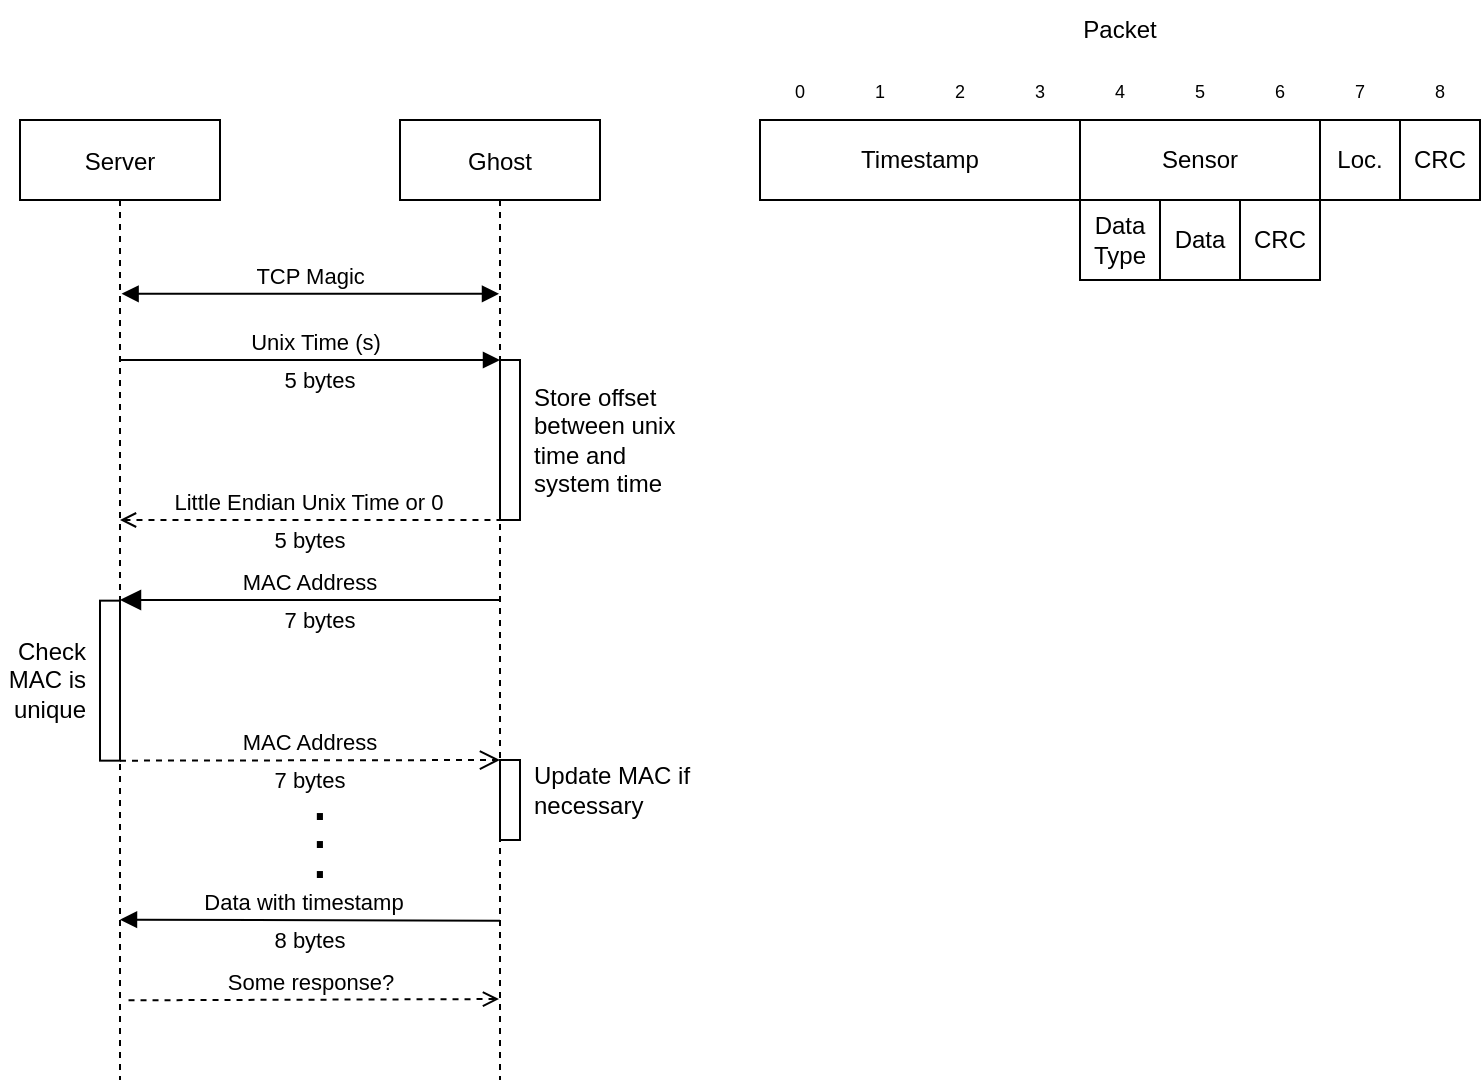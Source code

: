 <mxfile version="20.0.3" type="device"><diagram id="kgpKYQtTHZ0yAKxKKP6v" name="Page-1"><mxGraphModel dx="781" dy="445" grid="1" gridSize="10" guides="1" tooltips="1" connect="1" arrows="1" fold="1" page="1" pageScale="1" pageWidth="850" pageHeight="1100" math="0" shadow="0"><root><mxCell id="0"/><mxCell id="1" parent="0"/><mxCell id="3nuBFxr9cyL0pnOWT2aG-1" value="Server" style="shape=umlLifeline;perimeter=lifelinePerimeter;container=1;collapsible=0;recursiveResize=0;rounded=0;shadow=0;strokeWidth=1;" parent="1" vertex="1"><mxGeometry x="110" y="80" width="100" height="480" as="geometry"/></mxCell><mxCell id="0I91-AwzDijTiOHRV3wq-15" value="" style="points=[];perimeter=orthogonalPerimeter;rounded=0;shadow=0;strokeWidth=1;" parent="3nuBFxr9cyL0pnOWT2aG-1" vertex="1"><mxGeometry x="40" y="240.33" width="10" height="80" as="geometry"/></mxCell><mxCell id="3nuBFxr9cyL0pnOWT2aG-5" value="Ghost" style="shape=umlLifeline;perimeter=lifelinePerimeter;container=1;collapsible=0;recursiveResize=0;rounded=0;shadow=0;strokeWidth=1;" parent="1" vertex="1"><mxGeometry x="300" y="80" width="100" height="480" as="geometry"/></mxCell><mxCell id="0I91-AwzDijTiOHRV3wq-5" value="" style="points=[];perimeter=orthogonalPerimeter;rounded=0;shadow=0;strokeWidth=1;" parent="3nuBFxr9cyL0pnOWT2aG-5" vertex="1"><mxGeometry x="50" y="120" width="10" height="80" as="geometry"/></mxCell><mxCell id="0I91-AwzDijTiOHRV3wq-2" value="&lt;span style=&quot;color: rgb(0 , 0 , 0) ; font-family: &amp;#34;helvetica&amp;#34; ; font-size: 11px ; font-style: normal ; font-weight: 400 ; letter-spacing: normal ; text-indent: 0px ; text-transform: none ; word-spacing: 0px ; background-color: rgb(255 , 255 , 255) ; display: inline ; float: none&quot;&gt;5 bytes&lt;/span&gt;" style="text;whiteSpace=wrap;html=1;align=center;verticalAlign=middle;" parent="3nuBFxr9cyL0pnOWT2aG-5" vertex="1"><mxGeometry x="-130" y="120" width="180" height="20" as="geometry"/></mxCell><mxCell id="0I91-AwzDijTiOHRV3wq-18" value="" style="points=[];perimeter=orthogonalPerimeter;rounded=0;shadow=0;strokeWidth=1;" parent="3nuBFxr9cyL0pnOWT2aG-5" vertex="1"><mxGeometry x="50" y="320" width="10" height="40" as="geometry"/></mxCell><mxCell id="3nuBFxr9cyL0pnOWT2aG-7" value="MAC Address" style="verticalAlign=bottom;endArrow=block;endSize=8;exitX=1;exitY=0;shadow=0;strokeWidth=1;endFill=1;exitDx=0;exitDy=0;" parent="1" source="0I91-AwzDijTiOHRV3wq-7" target="3nuBFxr9cyL0pnOWT2aG-1" edge="1"><mxGeometry relative="1" as="geometry"><mxPoint x="175" y="330.0" as="targetPoint"/><mxPoint x="345" y="330.0" as="sourcePoint"/></mxGeometry></mxCell><mxCell id="3nuBFxr9cyL0pnOWT2aG-8" value="TCP Magic" style="verticalAlign=bottom;endArrow=block;shadow=0;strokeWidth=1;startArrow=block;startFill=1;exitX=0.508;exitY=0.181;exitDx=0;exitDy=0;exitPerimeter=0;" parent="1" source="3nuBFxr9cyL0pnOWT2aG-1" target="3nuBFxr9cyL0pnOWT2aG-5" edge="1"><mxGeometry relative="1" as="geometry"><mxPoint x="200" y="187" as="sourcePoint"/><mxPoint x="340" y="160" as="targetPoint"/><Array as="points"/><mxPoint as="offset"/></mxGeometry></mxCell><mxCell id="3nuBFxr9cyL0pnOWT2aG-9" value="Unix Time (s)" style="verticalAlign=bottom;endArrow=none;shadow=0;strokeWidth=1;startArrow=block;startFill=1;endFill=0;exitX=1;exitY=0;exitDx=0;exitDy=0;" parent="1" source="0I91-AwzDijTiOHRV3wq-2" target="3nuBFxr9cyL0pnOWT2aG-1" edge="1"><mxGeometry x="-0.03" relative="1" as="geometry"><mxPoint x="340" y="199" as="sourcePoint"/><mxPoint x="180" y="200" as="targetPoint"/><mxPoint as="offset"/></mxGeometry></mxCell><mxCell id="3nuBFxr9cyL0pnOWT2aG-10" value="Little Endian Unix Time or 0" style="verticalAlign=bottom;endArrow=none;dashed=1;endSize=8;exitX=0;exitY=0;shadow=0;strokeWidth=1;startArrow=open;startFill=0;endFill=0;exitDx=0;exitDy=0;" parent="1" source="0I91-AwzDijTiOHRV3wq-3" target="3nuBFxr9cyL0pnOWT2aG-5" edge="1"><mxGeometry relative="1" as="geometry"><mxPoint x="345" y="276" as="targetPoint"/><mxPoint x="180" y="276" as="sourcePoint"/></mxGeometry></mxCell><mxCell id="0I91-AwzDijTiOHRV3wq-3" value="&lt;span style=&quot;color: rgb(0 , 0 , 0) ; font-family: &amp;#34;helvetica&amp;#34; ; font-size: 11px ; font-style: normal ; font-weight: 400 ; letter-spacing: normal ; text-indent: 0px ; text-transform: none ; word-spacing: 0px ; background-color: rgb(255 , 255 , 255) ; display: inline ; float: none&quot;&gt;5 bytes&lt;/span&gt;" style="text;whiteSpace=wrap;html=1;align=center;verticalAlign=middle;" parent="1" vertex="1"><mxGeometry x="160" y="280" width="190" height="20" as="geometry"/></mxCell><mxCell id="0I91-AwzDijTiOHRV3wq-6" value="Store offset between unix time and system time" style="text;html=1;strokeColor=none;fillColor=none;align=left;verticalAlign=middle;whiteSpace=wrap;rounded=0;" parent="1" vertex="1"><mxGeometry x="365" y="200" width="85" height="80" as="geometry"/></mxCell><mxCell id="0I91-AwzDijTiOHRV3wq-7" value="&lt;span style=&quot;color: rgb(0 , 0 , 0) ; font-family: &amp;#34;helvetica&amp;#34; ; font-size: 11px ; font-style: normal ; font-weight: 400 ; letter-spacing: normal ; text-indent: 0px ; text-transform: none ; word-spacing: 0px ; background-color: rgb(255 , 255 , 255) ; display: inline ; float: none&quot;&gt;7 bytes&lt;/span&gt;" style="text;whiteSpace=wrap;html=1;align=center;verticalAlign=middle;" parent="1" vertex="1"><mxGeometry x="170" y="320" width="180" height="20" as="geometry"/></mxCell><mxCell id="0I91-AwzDijTiOHRV3wq-8" value="&lt;font style=&quot;font-size: 32px ; line-height: 0&quot;&gt;.&lt;br&gt;.&lt;br&gt;.&lt;br&gt;&lt;/font&gt;" style="text;html=1;strokeColor=none;fillColor=none;align=center;verticalAlign=middle;whiteSpace=wrap;rounded=0;spacing=2;" parent="1" vertex="1"><mxGeometry x="215" y="420.33" width="90" height="40" as="geometry"/></mxCell><mxCell id="0I91-AwzDijTiOHRV3wq-9" value="Data with timestamp" style="verticalAlign=bottom;endArrow=none;shadow=0;strokeWidth=1;startArrow=block;startFill=1;endFill=0;entryX=0.5;entryY=0.8;entryDx=0;entryDy=0;entryPerimeter=0;exitX=0.5;exitY=0.833;exitDx=0;exitDy=0;exitPerimeter=0;" parent="1" source="3nuBFxr9cyL0pnOWT2aG-1" edge="1"><mxGeometry x="-0.03" relative="1" as="geometry"><mxPoint x="170.024" y="480.33" as="sourcePoint"/><mxPoint x="350" y="480.33" as="targetPoint"/><mxPoint as="offset"/></mxGeometry></mxCell><mxCell id="0I91-AwzDijTiOHRV3wq-10" value="&lt;span style=&quot;color: rgb(0 , 0 , 0) ; font-family: &amp;#34;helvetica&amp;#34; ; font-size: 11px ; font-style: normal ; font-weight: 400 ; letter-spacing: normal ; text-indent: 0px ; text-transform: none ; word-spacing: 0px ; background-color: rgb(255 , 255 , 255) ; display: inline ; float: none&quot;&gt;8 bytes&lt;/span&gt;" style="text;whiteSpace=wrap;html=1;align=center;verticalAlign=middle;" parent="1" vertex="1"><mxGeometry x="160" y="480.33" width="190" height="20" as="geometry"/></mxCell><mxCell id="0I91-AwzDijTiOHRV3wq-11" value="Some response?" style="verticalAlign=bottom;endArrow=none;dashed=1;endSize=8;shadow=0;strokeWidth=1;startArrow=open;startFill=0;endFill=0;entryX=0.517;entryY=0.917;entryDx=0;entryDy=0;entryPerimeter=0;" parent="1" target="3nuBFxr9cyL0pnOWT2aG-1" edge="1"><mxGeometry relative="1" as="geometry"><mxPoint x="170.4" y="519.52" as="targetPoint"/><mxPoint x="349.5" y="519.52" as="sourcePoint"/></mxGeometry></mxCell><mxCell id="0I91-AwzDijTiOHRV3wq-12" value="MAC Address" style="verticalAlign=bottom;endArrow=open;dashed=1;endSize=8;exitX=0;exitY=0;shadow=0;strokeWidth=1;startArrow=none;startFill=0;endFill=0;exitDx=0;exitDy=0;" parent="1" source="0I91-AwzDijTiOHRV3wq-13" edge="1"><mxGeometry relative="1" as="geometry"><mxPoint x="350" y="400" as="targetPoint"/><mxPoint x="170.5" y="400" as="sourcePoint"/></mxGeometry></mxCell><mxCell id="0I91-AwzDijTiOHRV3wq-13" value="&lt;span style=&quot;color: rgb(0 , 0 , 0) ; font-family: &amp;#34;helvetica&amp;#34; ; font-size: 11px ; font-style: normal ; font-weight: 400 ; letter-spacing: normal ; text-indent: 0px ; text-transform: none ; word-spacing: 0px ; background-color: rgb(255 , 255 , 255) ; display: inline ; float: none&quot;&gt;7 bytes&lt;/span&gt;" style="text;whiteSpace=wrap;html=1;align=center;verticalAlign=middle;" parent="1" vertex="1"><mxGeometry x="160" y="400.33" width="190" height="20" as="geometry"/></mxCell><mxCell id="0I91-AwzDijTiOHRV3wq-16" value="Check MAC is unique" style="text;html=1;strokeColor=none;fillColor=none;align=right;verticalAlign=middle;whiteSpace=wrap;rounded=0;" parent="1" vertex="1"><mxGeometry x="100" y="320.33" width="45" height="80" as="geometry"/></mxCell><mxCell id="0I91-AwzDijTiOHRV3wq-17" value="Update MAC if necessary" style="text;html=1;strokeColor=none;fillColor=none;align=left;verticalAlign=middle;whiteSpace=wrap;rounded=0;" parent="1" vertex="1"><mxGeometry x="365" y="400.33" width="85" height="29.67" as="geometry"/></mxCell><mxCell id="MUPP_loH9RnErh_rzjAc-1" value="Timestamp" style="rounded=0;whiteSpace=wrap;html=1;" vertex="1" parent="1"><mxGeometry x="480" y="80" width="160" height="40" as="geometry"/></mxCell><mxCell id="MUPP_loH9RnErh_rzjAc-2" value="Sensor" style="rounded=0;whiteSpace=wrap;html=1;" vertex="1" parent="1"><mxGeometry x="640" y="80" width="120" height="40" as="geometry"/></mxCell><mxCell id="MUPP_loH9RnErh_rzjAc-3" value="CRC" style="rounded=0;whiteSpace=wrap;html=1;" vertex="1" parent="1"><mxGeometry x="800" y="80" width="40" height="40" as="geometry"/></mxCell><mxCell id="MUPP_loH9RnErh_rzjAc-4" value="CRC" style="rounded=0;whiteSpace=wrap;html=1;" vertex="1" parent="1"><mxGeometry x="720" y="120" width="40" height="40" as="geometry"/></mxCell><mxCell id="MUPP_loH9RnErh_rzjAc-5" value="Data" style="rounded=0;whiteSpace=wrap;html=1;" vertex="1" parent="1"><mxGeometry x="680" y="120" width="40" height="40" as="geometry"/></mxCell><mxCell id="MUPP_loH9RnErh_rzjAc-6" value="Packet" style="text;html=1;strokeColor=none;fillColor=none;align=center;verticalAlign=middle;whiteSpace=wrap;rounded=0;" vertex="1" parent="1"><mxGeometry x="630" y="20" width="60" height="30" as="geometry"/></mxCell><mxCell id="MUPP_loH9RnErh_rzjAc-7" value="&lt;font style=&quot;font-size: 9px;&quot;&gt;0&lt;span style=&quot;white-space: pre;&quot;&gt;&#9;&lt;span style=&quot;white-space: pre;&quot;&gt;&#9;&lt;/span&gt;&lt;/span&gt;1&lt;span style=&quot;white-space: pre;&quot;&gt;&#9;&lt;/span&gt;&lt;span style=&quot;white-space: pre;&quot;&gt;&#9;&lt;/span&gt;2&lt;span style=&quot;white-space: pre;&quot;&gt;&#9;&lt;span style=&quot;white-space: pre;&quot;&gt;&#9;&lt;/span&gt;&lt;/span&gt;3&lt;span style=&quot;white-space: pre;&quot;&gt;&#9;&lt;span style=&quot;white-space: pre;&quot;&gt;&#9;&lt;/span&gt;&lt;/span&gt;4&lt;span style=&quot;white-space: pre;&quot;&gt;&#9;&lt;span style=&quot;white-space: pre;&quot;&gt;&#9;&lt;/span&gt;&lt;/span&gt;5&lt;span style=&quot;white-space: pre;&quot;&gt;&#9;&lt;span style=&quot;white-space: pre;&quot;&gt;&#9;&lt;/span&gt;&lt;/span&gt;6&lt;span style=&quot;white-space: pre;&quot;&gt;&#9;&lt;span style=&quot;white-space: pre;&quot;&gt;&#9;&lt;/span&gt;&lt;/span&gt;7&lt;span style=&quot;white-space: pre;&quot;&gt;&#9;&lt;/span&gt;&lt;span style=&quot;white-space: pre;&quot;&gt;&#9;&lt;/span&gt;8&lt;/font&gt;" style="text;html=1;strokeColor=none;fillColor=none;align=center;verticalAlign=middle;whiteSpace=wrap;rounded=0;" vertex="1" parent="1"><mxGeometry x="480" y="50" width="360" height="30" as="geometry"/></mxCell><mxCell id="MUPP_loH9RnErh_rzjAc-8" value="Data&lt;br&gt;Type" style="rounded=0;whiteSpace=wrap;html=1;" vertex="1" parent="1"><mxGeometry x="640" y="120" width="40" height="40" as="geometry"/></mxCell><mxCell id="MUPP_loH9RnErh_rzjAc-9" value="Loc." style="rounded=0;whiteSpace=wrap;html=1;" vertex="1" parent="1"><mxGeometry x="760" y="80" width="40" height="40" as="geometry"/></mxCell></root></mxGraphModel></diagram></mxfile>